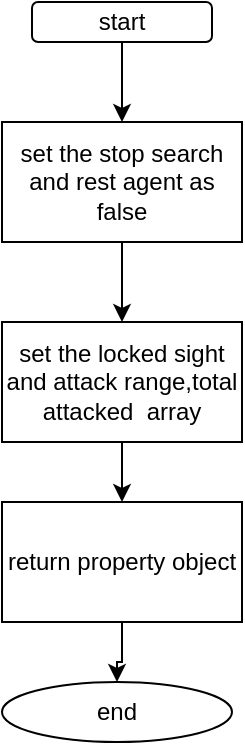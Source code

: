 <mxfile version="17.4.6" type="github">
  <diagram id="-sJJkOsArbW9-LsTOLkY" name="Page-1">
    <mxGraphModel dx="1038" dy="579" grid="1" gridSize="10" guides="1" tooltips="1" connect="1" arrows="1" fold="1" page="1" pageScale="1" pageWidth="850" pageHeight="1100" math="0" shadow="0">
      <root>
        <mxCell id="0" />
        <mxCell id="1" parent="0" />
        <mxCell id="bbeJA2i5l3xrXXeuY-fF-4" value="" style="edgeStyle=orthogonalEdgeStyle;rounded=0;orthogonalLoop=1;jettySize=auto;html=1;" edge="1" parent="1" source="bbeJA2i5l3xrXXeuY-fF-2" target="bbeJA2i5l3xrXXeuY-fF-3">
          <mxGeometry relative="1" as="geometry" />
        </mxCell>
        <mxCell id="bbeJA2i5l3xrXXeuY-fF-2" value="start" style="rounded=1;whiteSpace=wrap;html=1;" vertex="1" parent="1">
          <mxGeometry x="210" y="40" width="90" height="20" as="geometry" />
        </mxCell>
        <mxCell id="bbeJA2i5l3xrXXeuY-fF-6" value="" style="edgeStyle=orthogonalEdgeStyle;rounded=0;orthogonalLoop=1;jettySize=auto;html=1;" edge="1" parent="1" source="bbeJA2i5l3xrXXeuY-fF-3" target="bbeJA2i5l3xrXXeuY-fF-5">
          <mxGeometry relative="1" as="geometry" />
        </mxCell>
        <mxCell id="bbeJA2i5l3xrXXeuY-fF-3" value="set the stop search and rest agent as false" style="rounded=0;whiteSpace=wrap;html=1;" vertex="1" parent="1">
          <mxGeometry x="195" y="100" width="120" height="60" as="geometry" />
        </mxCell>
        <mxCell id="bbeJA2i5l3xrXXeuY-fF-8" value="" style="edgeStyle=orthogonalEdgeStyle;rounded=0;orthogonalLoop=1;jettySize=auto;html=1;" edge="1" parent="1" source="bbeJA2i5l3xrXXeuY-fF-5" target="bbeJA2i5l3xrXXeuY-fF-7">
          <mxGeometry relative="1" as="geometry" />
        </mxCell>
        <mxCell id="bbeJA2i5l3xrXXeuY-fF-5" value="set the locked sight and attack range,total attacked&amp;nbsp; array" style="whiteSpace=wrap;html=1;rounded=0;" vertex="1" parent="1">
          <mxGeometry x="195" y="200" width="120" height="60" as="geometry" />
        </mxCell>
        <mxCell id="bbeJA2i5l3xrXXeuY-fF-10" value="" style="edgeStyle=orthogonalEdgeStyle;rounded=0;orthogonalLoop=1;jettySize=auto;html=1;" edge="1" parent="1" source="bbeJA2i5l3xrXXeuY-fF-7" target="bbeJA2i5l3xrXXeuY-fF-9">
          <mxGeometry relative="1" as="geometry" />
        </mxCell>
        <mxCell id="bbeJA2i5l3xrXXeuY-fF-7" value="return property object" style="whiteSpace=wrap;html=1;rounded=0;" vertex="1" parent="1">
          <mxGeometry x="195" y="290" width="120" height="60" as="geometry" />
        </mxCell>
        <mxCell id="bbeJA2i5l3xrXXeuY-fF-9" value="end" style="ellipse;whiteSpace=wrap;html=1;rounded=0;" vertex="1" parent="1">
          <mxGeometry x="195" y="380" width="115" height="30" as="geometry" />
        </mxCell>
      </root>
    </mxGraphModel>
  </diagram>
</mxfile>
